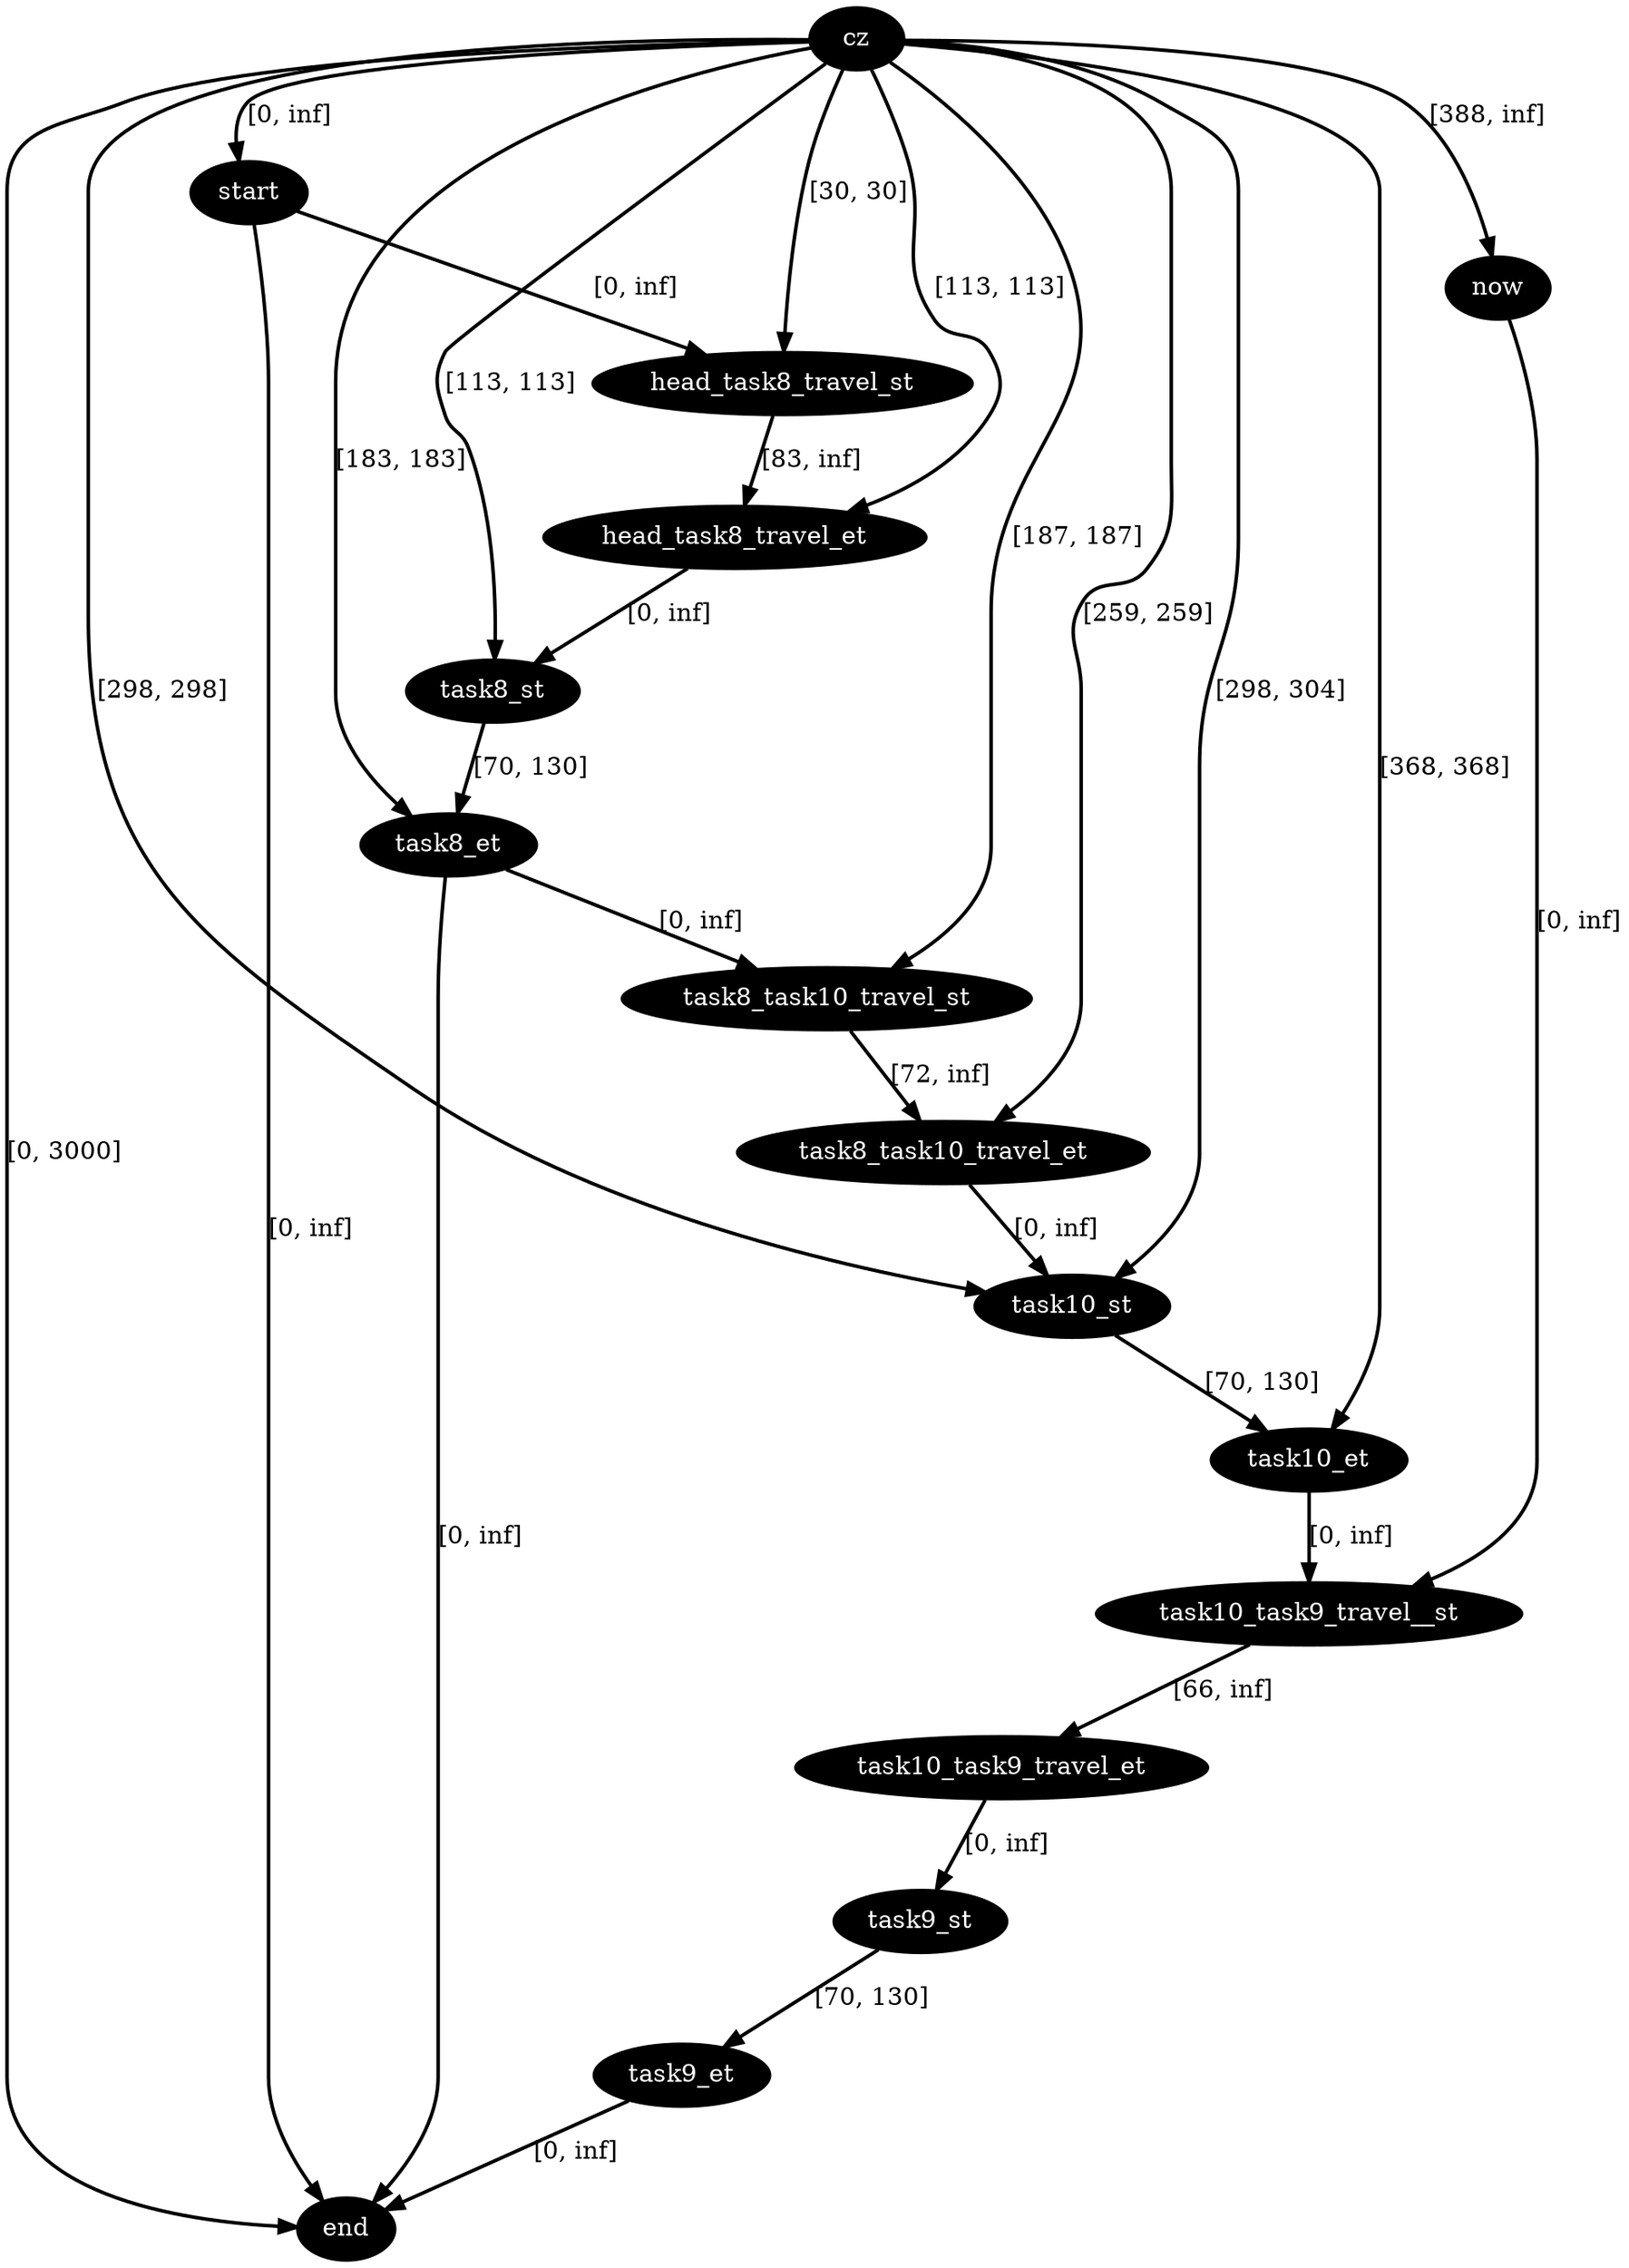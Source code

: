 digraph plan {
0[label="cz",style=filled,fillcolor=black,fontcolor=white];
1[label="start",style=filled,fillcolor=black,fontcolor=white];
2[label="now",style=filled,fillcolor=black,fontcolor=white];
3[label="end",style=filled,fillcolor=black,fontcolor=white];
15[label="head_task8_travel_st",style=filled,fillcolor=black,fontcolor=white];
16[label="head_task8_travel_et",style=filled,fillcolor=black,fontcolor=white];
17[label="task8_st",style=filled,fillcolor=black,fontcolor=white];
18[label="task8_et",style=filled,fillcolor=black,fontcolor=white];
25[label="task9_st",style=filled,fillcolor=black,fontcolor=white];
26[label="task9_et",style=filled,fillcolor=black,fontcolor=white];
39[label="task10_st",style=filled,fillcolor=black,fontcolor=white];
40[label="task10_et",style=filled,fillcolor=black,fontcolor=white];
121[label="task8_task10_travel_st",style=filled,fillcolor=black,fontcolor=white];
122[label="task8_task10_travel_et",style=filled,fillcolor=black,fontcolor=white];
124[label="task10_task9_travel__st",style=filled,fillcolor=black,fontcolor=white];
125[label="task10_task9_travel_et",style=filled,fillcolor=black,fontcolor=white];
"0"->"1"[label="[0, inf]",penwidth=2,color=black];
"0"->"3"[label="[0, 3000]",penwidth=2,color=black];
"15"->"16"[label="[83, inf]",penwidth=2,color=black];
"0"->"16"[label="[113, 113]",penwidth=2,color=black];
"1"->"15"[label="[0, inf]",penwidth=2,color=black];
"0"->"15"[label="[30, 30]",penwidth=2,color=black];
"0"->"2"[label="[388, inf]",penwidth=2,color=black];
"2"->"124"[label="[0, inf]",penwidth=2,color=black];
"1"->"3"[label="[0, inf]",penwidth=2,color=black];
"0"->"40"[label="[368, 368]",penwidth=2,color=black];
"0"->"39"[label="[298, 298]",penwidth=2,color=black];
"0"->"39"[label="[298, 304]",penwidth=2,color=black];
"125"->"25"[label="[0, inf]",penwidth=2,color=black];
"40"->"124"[label="[0, inf]",penwidth=2,color=black];
"124"->"125"[label="[66, inf]",penwidth=2,color=black];
"39"->"40"[label="[70, 130]",penwidth=2,color=black];
"122"->"39"[label="[0, inf]",penwidth=2,color=black];
"0"->"18"[label="[183, 183]",penwidth=2,color=black];
"18"->"3"[label="[0, inf]",penwidth=2,color=black];
"0"->"17"[label="[113, 113]",penwidth=2,color=black];
"121"->"122"[label="[72, inf]",penwidth=2,color=black];
"0"->"122"[label="[259, 259]",penwidth=2,color=black];
"18"->"121"[label="[0, inf]",penwidth=2,color=black];
"0"->"121"[label="[187, 187]",penwidth=2,color=black];
"17"->"18"[label="[70, 130]",penwidth=2,color=black];
"16"->"17"[label="[0, inf]",penwidth=2,color=black];
"26"->"3"[label="[0, inf]",penwidth=2,color=black];
"25"->"26"[label="[70, 130]",penwidth=2,color=black];
}
